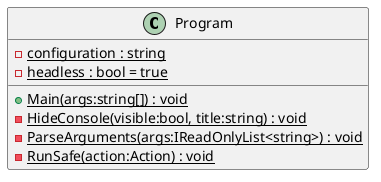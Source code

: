 @startuml
class Program {
    - {static} configuration : string
    - {static} headless : bool = true
    + {static} Main(args:string[]) : void
    - {static} HideConsole(visible:bool, title:string) : void
    - {static} ParseArguments(args:IReadOnlyList<string>) : void
    - {static} RunSafe(action:Action) : void
}
@enduml
